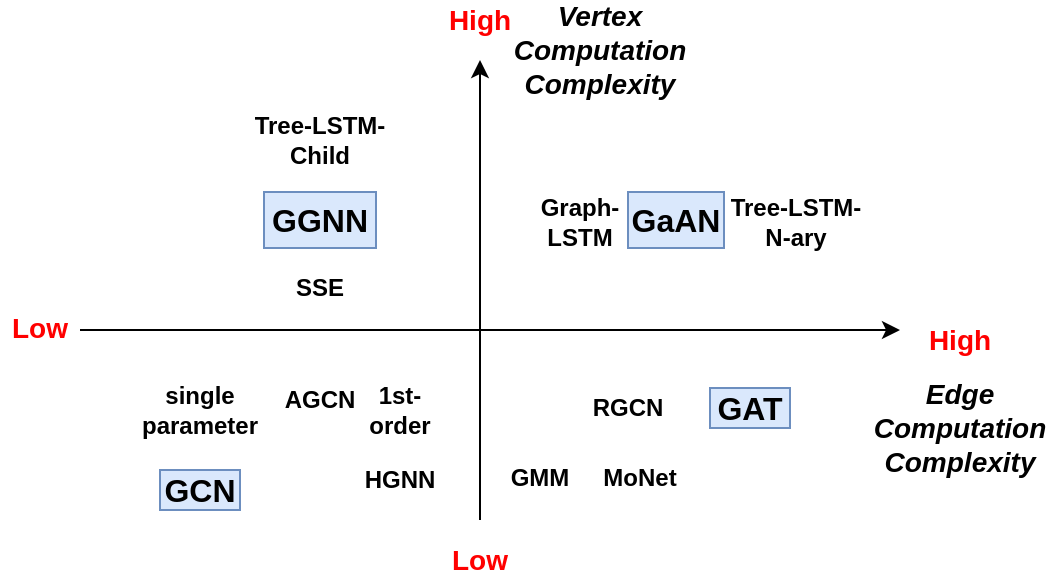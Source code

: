 <mxfile version="13.3.9" type="device"><diagram id="2MBHXZytqJ9W2BRM0lZ_" name="Page-1"><mxGraphModel dx="942" dy="559" grid="1" gridSize="10" guides="1" tooltips="1" connect="1" arrows="1" fold="1" page="1" pageScale="1" pageWidth="827" pageHeight="1169" math="0" shadow="0"><root><mxCell id="0"/><mxCell id="1" parent="0"/><mxCell id="55l02TyrmD9IhU3h0mnR-1" value="" style="endArrow=classic;html=1;fontFamily=Arial;" parent="1" edge="1"><mxGeometry width="50" height="50" relative="1" as="geometry"><mxPoint x="120" y="255" as="sourcePoint"/><mxPoint x="530" y="255" as="targetPoint"/></mxGeometry></mxCell><mxCell id="55l02TyrmD9IhU3h0mnR-2" value="" style="endArrow=classic;html=1;fontFamily=Arial;" parent="1" edge="1"><mxGeometry width="50" height="50" relative="1" as="geometry"><mxPoint x="320" y="350" as="sourcePoint"/><mxPoint x="320" y="120" as="targetPoint"/></mxGeometry></mxCell><mxCell id="55l02TyrmD9IhU3h0mnR-4" value="&lt;b&gt;&lt;font style=&quot;font-size: 14px&quot;&gt;Edge Computation&lt;br&gt;Complexity&lt;br&gt;&lt;/font&gt;&lt;/b&gt;" style="text;html=1;strokeColor=none;fillColor=none;align=center;verticalAlign=middle;whiteSpace=wrap;rounded=0;fontFamily=Arial;fontStyle=2" parent="1" vertex="1"><mxGeometry x="515" y="294" width="90" height="20" as="geometry"/></mxCell><mxCell id="55l02TyrmD9IhU3h0mnR-6" value="&lt;b&gt;&lt;font color=&quot;#ff0000&quot; style=&quot;font-size: 14px&quot;&gt;High&lt;/font&gt;&lt;/b&gt;" style="text;html=1;strokeColor=none;fillColor=none;align=center;verticalAlign=middle;whiteSpace=wrap;rounded=0;fontFamily=Arial;" parent="1" vertex="1"><mxGeometry x="300" y="90" width="40" height="20" as="geometry"/></mxCell><mxCell id="55l02TyrmD9IhU3h0mnR-7" value="&lt;b&gt;&lt;font color=&quot;#ff0000&quot; style=&quot;font-size: 14px&quot;&gt;Low&lt;/font&gt;&lt;/b&gt;" style="text;html=1;strokeColor=none;fillColor=none;align=center;verticalAlign=middle;whiteSpace=wrap;rounded=0;fontFamily=Arial;" parent="1" vertex="1"><mxGeometry x="305" y="360" width="30" height="20" as="geometry"/></mxCell><mxCell id="55l02TyrmD9IhU3h0mnR-8" value="&lt;b&gt;&lt;font color=&quot;#ff0000&quot; style=&quot;font-size: 14px&quot;&gt;High&lt;/font&gt;&lt;/b&gt;" style="text;html=1;strokeColor=none;fillColor=none;align=center;verticalAlign=middle;whiteSpace=wrap;rounded=0;fontFamily=Arial;" parent="1" vertex="1"><mxGeometry x="540" y="250" width="40" height="20" as="geometry"/></mxCell><mxCell id="55l02TyrmD9IhU3h0mnR-10" value="&lt;font color=&quot;#ff0000&quot;&gt;&lt;span style=&quot;font-size: 14px&quot;&gt;&lt;b&gt;Low&lt;/b&gt;&lt;/span&gt;&lt;/font&gt;" style="text;html=1;strokeColor=none;fillColor=none;align=center;verticalAlign=middle;whiteSpace=wrap;rounded=0;fontFamily=Arial;" parent="1" vertex="1"><mxGeometry x="80" y="244" width="40" height="20" as="geometry"/></mxCell><mxCell id="55l02TyrmD9IhU3h0mnR-11" value="&lt;b style=&quot;font-size: 16px;&quot;&gt;GCN&lt;/b&gt;" style="text;html=1;strokeColor=#6c8ebf;fillColor=#dae8fc;align=center;verticalAlign=middle;whiteSpace=wrap;rounded=0;fontFamily=Arial;fontSize=16;" parent="1" vertex="1"><mxGeometry x="160" y="325" width="40" height="20" as="geometry"/></mxCell><mxCell id="55l02TyrmD9IhU3h0mnR-14" value="&lt;b&gt;single parameter&lt;/b&gt;" style="text;html=1;strokeColor=none;fillColor=none;align=center;verticalAlign=middle;whiteSpace=wrap;rounded=0;fontFamily=Arial;" parent="1" vertex="1"><mxGeometry x="160" y="285" width="40" height="20" as="geometry"/></mxCell><mxCell id="55l02TyrmD9IhU3h0mnR-15" value="&lt;b&gt;1st-order&lt;/b&gt;" style="text;html=1;strokeColor=none;fillColor=none;align=center;verticalAlign=middle;whiteSpace=wrap;rounded=0;fontFamily=Arial;" parent="1" vertex="1"><mxGeometry x="260" y="285" width="40" height="20" as="geometry"/></mxCell><mxCell id="55l02TyrmD9IhU3h0mnR-16" value="&lt;b&gt;HGNN&lt;/b&gt;" style="text;html=1;strokeColor=none;fillColor=none;align=center;verticalAlign=middle;whiteSpace=wrap;rounded=0;fontFamily=Arial;" parent="1" vertex="1"><mxGeometry x="260" y="320" width="40" height="20" as="geometry"/></mxCell><mxCell id="55l02TyrmD9IhU3h0mnR-19" value="&lt;b style=&quot;font-size: 16px;&quot;&gt;GaAN&lt;/b&gt;" style="text;html=1;strokeColor=#6c8ebf;fillColor=#dae8fc;align=center;verticalAlign=middle;whiteSpace=wrap;rounded=0;fontFamily=Arial;fontSize=16;" parent="1" vertex="1"><mxGeometry x="394" y="186" width="48" height="28" as="geometry"/></mxCell><mxCell id="55l02TyrmD9IhU3h0mnR-20" value="&lt;b&gt;Tree-LSTM-N-ary&lt;/b&gt;" style="text;html=1;strokeColor=none;fillColor=none;align=center;verticalAlign=middle;whiteSpace=wrap;rounded=0;fontFamily=Arial;" parent="1" vertex="1"><mxGeometry x="443" y="186" width="70" height="30" as="geometry"/></mxCell><mxCell id="55l02TyrmD9IhU3h0mnR-23" value="&lt;b&gt;Graph-LSTM&lt;/b&gt;" style="text;html=1;strokeColor=none;fillColor=none;align=center;verticalAlign=middle;whiteSpace=wrap;rounded=0;fontFamily=Arial;" parent="1" vertex="1"><mxGeometry x="350" y="191" width="40" height="20" as="geometry"/></mxCell><mxCell id="55l02TyrmD9IhU3h0mnR-26" value="&lt;b style=&quot;font-size: 16px;&quot;&gt;GGNN&lt;/b&gt;" style="text;html=1;strokeColor=#6c8ebf;fillColor=#dae8fc;align=center;verticalAlign=middle;whiteSpace=wrap;rounded=0;fontFamily=Arial;fontSize=16;" parent="1" vertex="1"><mxGeometry x="212" y="186" width="56" height="28" as="geometry"/></mxCell><mxCell id="55l02TyrmD9IhU3h0mnR-27" value="&lt;b&gt;SSE&lt;/b&gt;" style="text;html=1;strokeColor=none;fillColor=none;align=center;verticalAlign=middle;whiteSpace=wrap;rounded=0;fontFamily=Arial;" parent="1" vertex="1"><mxGeometry x="220" y="224" width="40" height="20" as="geometry"/></mxCell><mxCell id="55l02TyrmD9IhU3h0mnR-28" value="&lt;b&gt;Tree-LSTM-Child&lt;/b&gt;" style="text;html=1;strokeColor=none;fillColor=none;align=center;verticalAlign=middle;whiteSpace=wrap;rounded=0;fontFamily=Arial;" parent="1" vertex="1"><mxGeometry x="200" y="150" width="80" height="20" as="geometry"/></mxCell><mxCell id="55l02TyrmD9IhU3h0mnR-31" value="&lt;b style=&quot;font-size: 16px;&quot;&gt;GAT&lt;/b&gt;" style="text;html=1;strokeColor=#6c8ebf;fillColor=#dae8fc;align=center;verticalAlign=middle;whiteSpace=wrap;rounded=0;fontFamily=Arial;fontSize=16;" parent="1" vertex="1"><mxGeometry x="435" y="284" width="40" height="20" as="geometry"/></mxCell><mxCell id="55l02TyrmD9IhU3h0mnR-32" value="&lt;b&gt;MoNet&lt;/b&gt;" style="text;html=1;strokeColor=none;fillColor=none;align=center;verticalAlign=middle;whiteSpace=wrap;rounded=0;fontFamily=Arial;" parent="1" vertex="1"><mxGeometry x="380" y="314" width="40" height="30" as="geometry"/></mxCell><mxCell id="55l02TyrmD9IhU3h0mnR-33" value="&lt;b&gt;RGCN&lt;/b&gt;" style="text;html=1;strokeColor=none;fillColor=none;align=center;verticalAlign=middle;whiteSpace=wrap;rounded=0;fontFamily=Arial;" parent="1" vertex="1"><mxGeometry x="374" y="279" width="40" height="30" as="geometry"/></mxCell><mxCell id="55l02TyrmD9IhU3h0mnR-34" value="&lt;b&gt;GMM&lt;/b&gt;" style="text;html=1;strokeColor=none;fillColor=none;align=center;verticalAlign=middle;whiteSpace=wrap;rounded=0;fontFamily=Arial;" parent="1" vertex="1"><mxGeometry x="330" y="314" width="40" height="30" as="geometry"/></mxCell><mxCell id="55l02TyrmD9IhU3h0mnR-35" value="&lt;b&gt;AGCN&lt;/b&gt;" style="text;html=1;strokeColor=none;fillColor=none;align=center;verticalAlign=middle;whiteSpace=wrap;rounded=0;fontFamily=Arial;" parent="1" vertex="1"><mxGeometry x="220" y="280" width="40" height="20" as="geometry"/></mxCell><mxCell id="7AgE-1M_nMqP87tkhoy_-1" value="&lt;span style=&quot;font-size: 14px&quot;&gt;&lt;b&gt;Vertex&lt;br&gt;Computation&lt;br&gt;Complexity&lt;br&gt;&lt;/b&gt;&lt;/span&gt;" style="text;html=1;strokeColor=none;fillColor=none;align=center;verticalAlign=middle;whiteSpace=wrap;rounded=0;fontFamily=Arial;fontStyle=2" parent="1" vertex="1"><mxGeometry x="335" y="105" width="90" height="20" as="geometry"/></mxCell></root></mxGraphModel></diagram></mxfile>